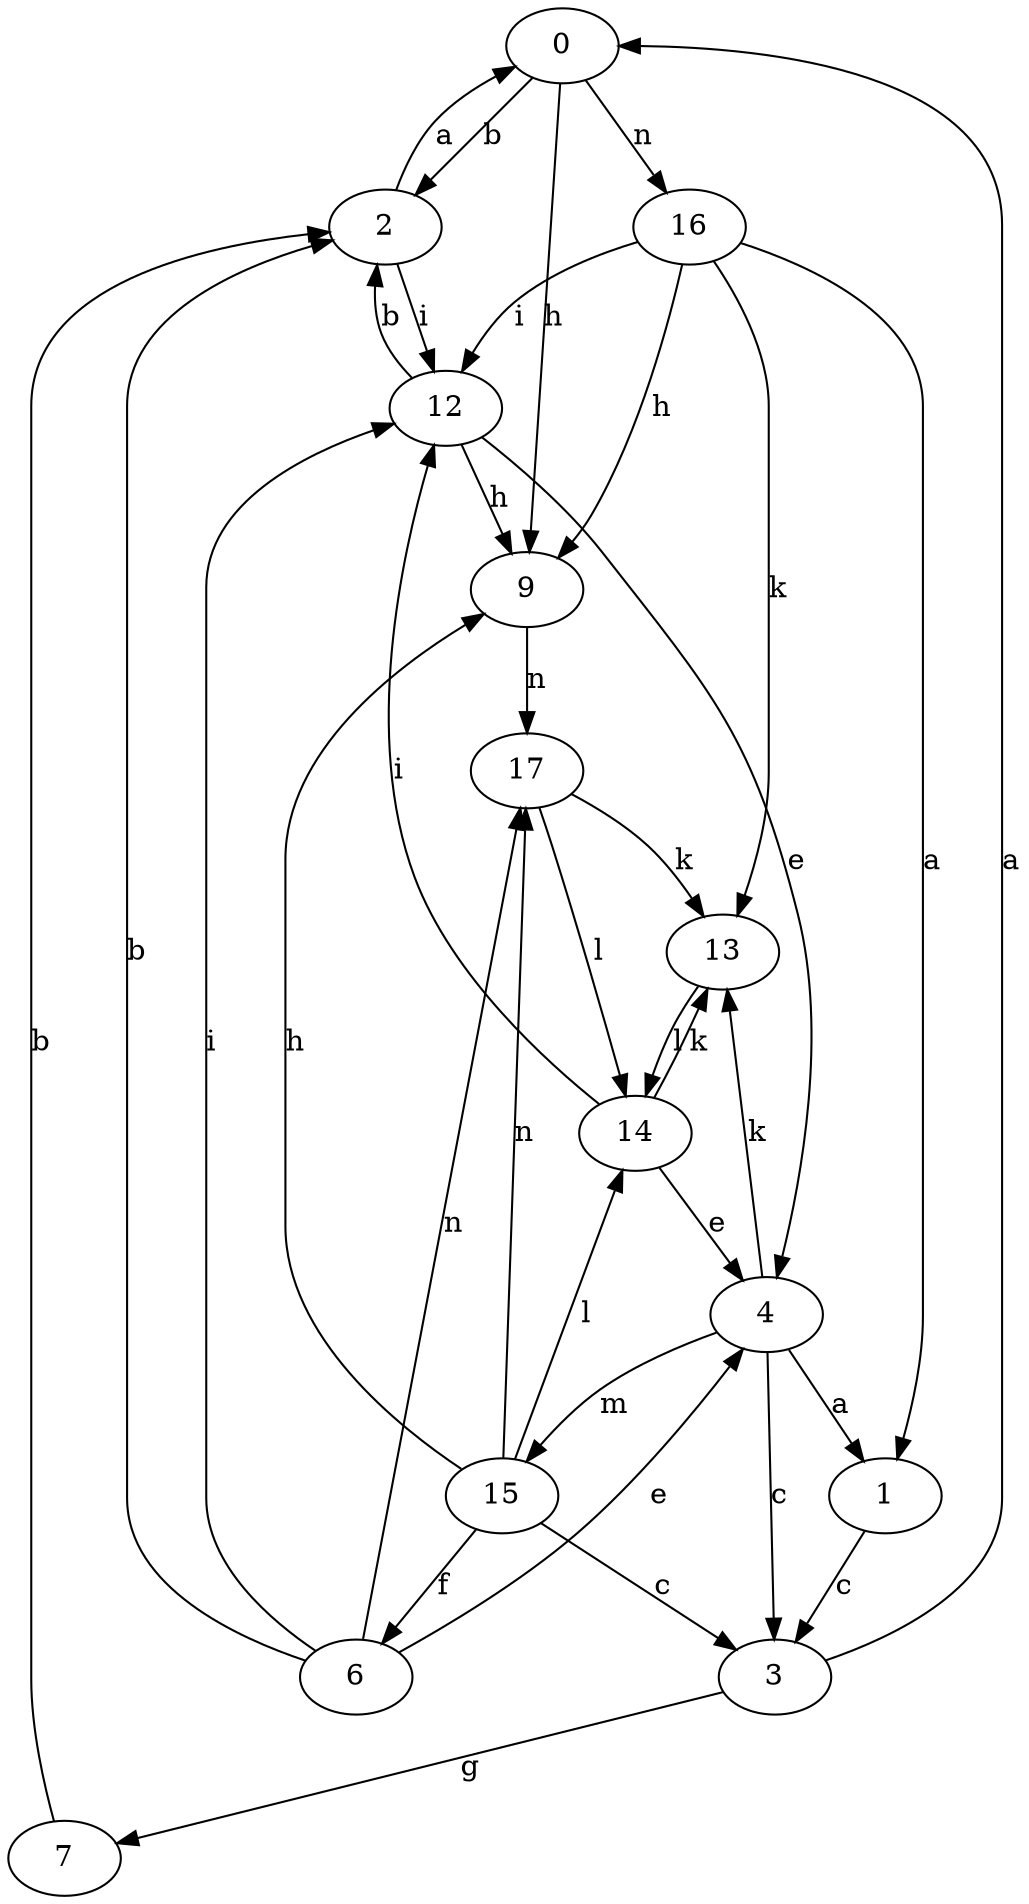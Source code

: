 strict digraph  {
0;
1;
2;
3;
4;
6;
7;
9;
12;
13;
14;
15;
16;
17;
0 -> 2  [label=b];
0 -> 9  [label=h];
0 -> 16  [label=n];
1 -> 3  [label=c];
2 -> 0  [label=a];
2 -> 12  [label=i];
3 -> 0  [label=a];
3 -> 7  [label=g];
4 -> 1  [label=a];
4 -> 3  [label=c];
4 -> 13  [label=k];
4 -> 15  [label=m];
6 -> 2  [label=b];
6 -> 4  [label=e];
6 -> 12  [label=i];
6 -> 17  [label=n];
7 -> 2  [label=b];
9 -> 17  [label=n];
12 -> 2  [label=b];
12 -> 4  [label=e];
12 -> 9  [label=h];
13 -> 14  [label=l];
14 -> 4  [label=e];
14 -> 12  [label=i];
14 -> 13  [label=k];
15 -> 3  [label=c];
15 -> 6  [label=f];
15 -> 9  [label=h];
15 -> 14  [label=l];
15 -> 17  [label=n];
16 -> 1  [label=a];
16 -> 9  [label=h];
16 -> 12  [label=i];
16 -> 13  [label=k];
17 -> 13  [label=k];
17 -> 14  [label=l];
}
